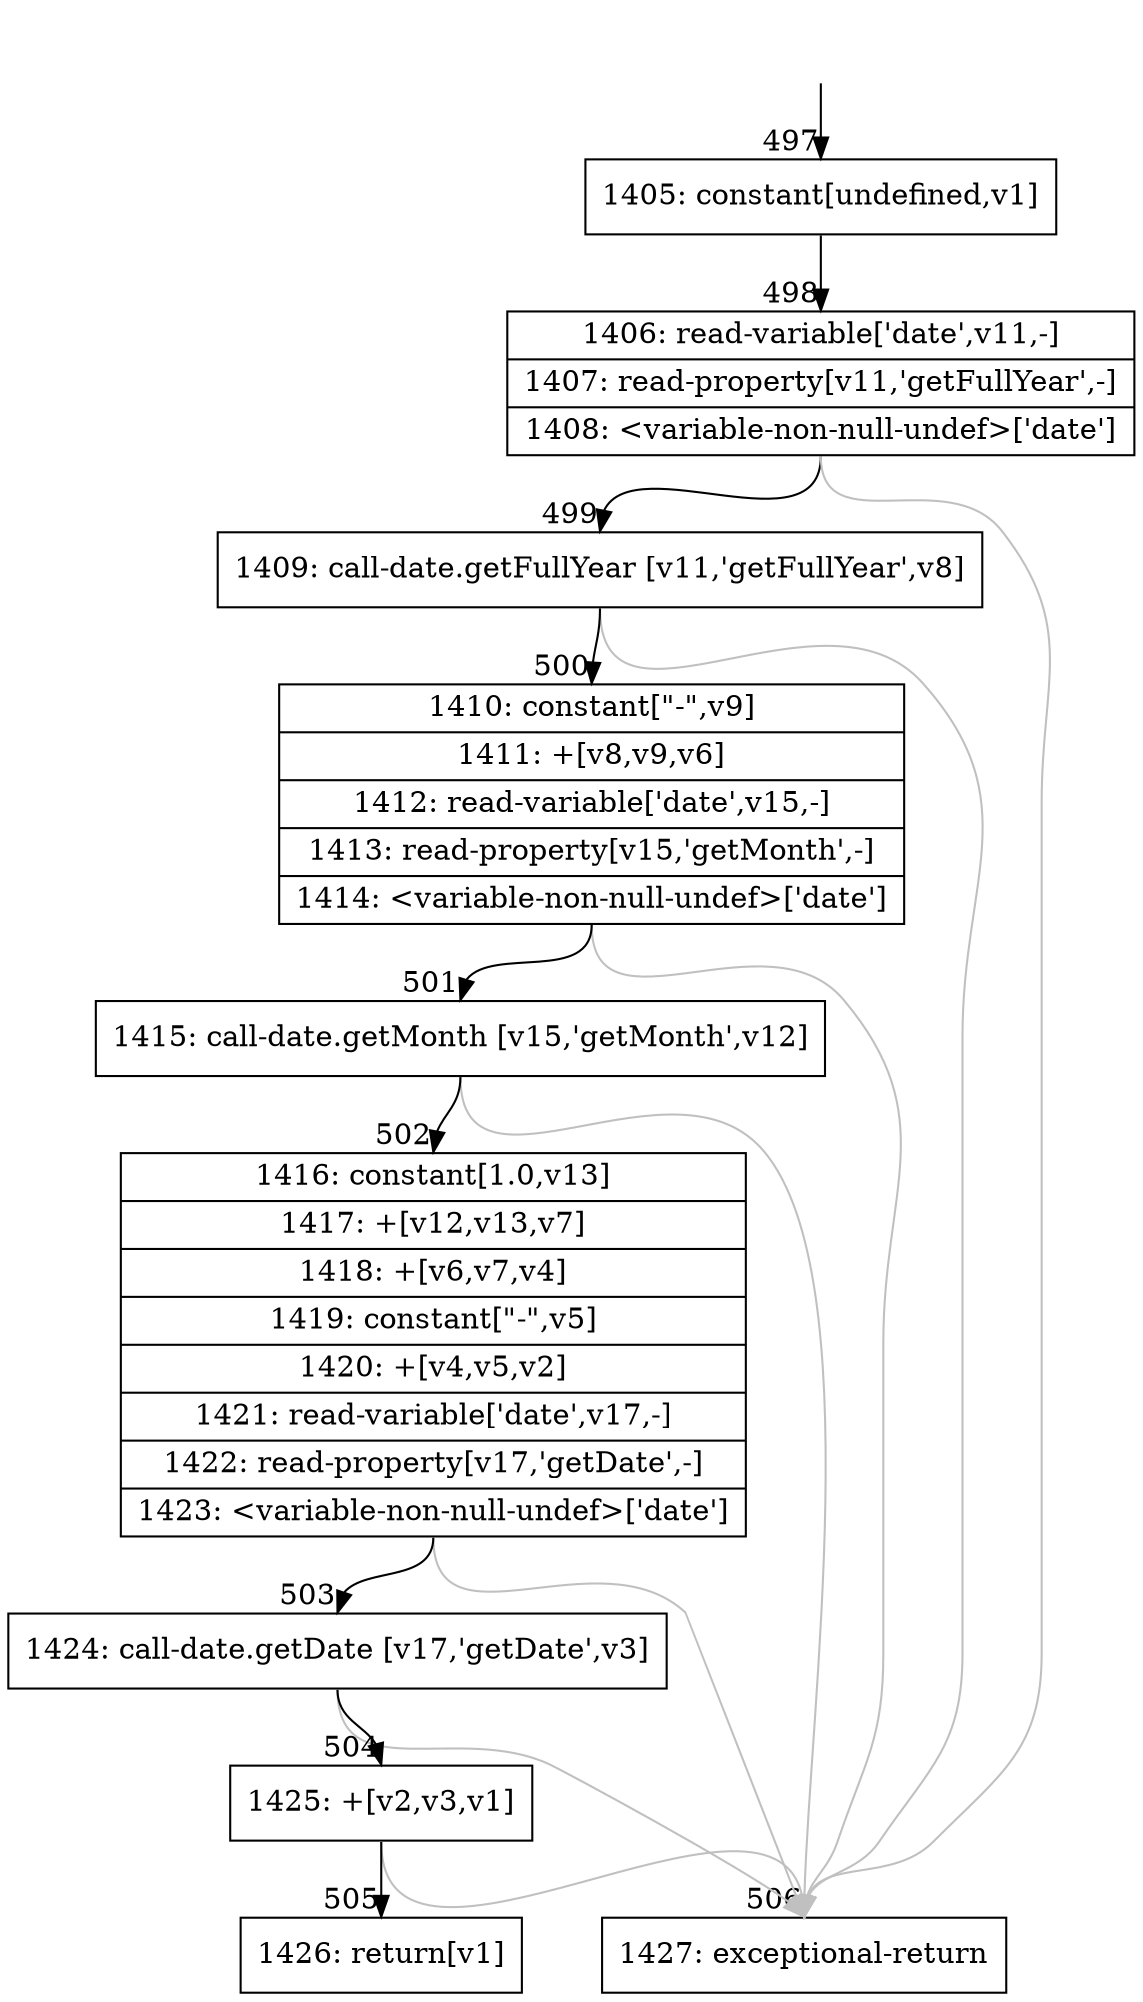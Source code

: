 digraph {
rankdir="TD"
BB_entry52[shape=none,label=""];
BB_entry52 -> BB497 [tailport=s, headport=n, headlabel="    497"]
BB497 [shape=record label="{1405: constant[undefined,v1]}" ] 
BB497 -> BB498 [tailport=s, headport=n, headlabel="      498"]
BB498 [shape=record label="{1406: read-variable['date',v11,-]|1407: read-property[v11,'getFullYear',-]|1408: \<variable-non-null-undef\>['date']}" ] 
BB498 -> BB499 [tailport=s, headport=n, headlabel="      499"]
BB498 -> BB506 [tailport=s, headport=n, color=gray, headlabel="      506"]
BB499 [shape=record label="{1409: call-date.getFullYear [v11,'getFullYear',v8]}" ] 
BB499 -> BB500 [tailport=s, headport=n, headlabel="      500"]
BB499 -> BB506 [tailport=s, headport=n, color=gray]
BB500 [shape=record label="{1410: constant[\"-\",v9]|1411: +[v8,v9,v6]|1412: read-variable['date',v15,-]|1413: read-property[v15,'getMonth',-]|1414: \<variable-non-null-undef\>['date']}" ] 
BB500 -> BB501 [tailport=s, headport=n, headlabel="      501"]
BB500 -> BB506 [tailport=s, headport=n, color=gray]
BB501 [shape=record label="{1415: call-date.getMonth [v15,'getMonth',v12]}" ] 
BB501 -> BB502 [tailport=s, headport=n, headlabel="      502"]
BB501 -> BB506 [tailport=s, headport=n, color=gray]
BB502 [shape=record label="{1416: constant[1.0,v13]|1417: +[v12,v13,v7]|1418: +[v6,v7,v4]|1419: constant[\"-\",v5]|1420: +[v4,v5,v2]|1421: read-variable['date',v17,-]|1422: read-property[v17,'getDate',-]|1423: \<variable-non-null-undef\>['date']}" ] 
BB502 -> BB503 [tailport=s, headport=n, headlabel="      503"]
BB502 -> BB506 [tailport=s, headport=n, color=gray]
BB503 [shape=record label="{1424: call-date.getDate [v17,'getDate',v3]}" ] 
BB503 -> BB504 [tailport=s, headport=n, headlabel="      504"]
BB503 -> BB506 [tailport=s, headport=n, color=gray]
BB504 [shape=record label="{1425: +[v2,v3,v1]}" ] 
BB504 -> BB505 [tailport=s, headport=n, headlabel="      505"]
BB504 -> BB506 [tailport=s, headport=n, color=gray]
BB505 [shape=record label="{1426: return[v1]}" ] 
BB506 [shape=record label="{1427: exceptional-return}" ] 
//#$~ 401
}
